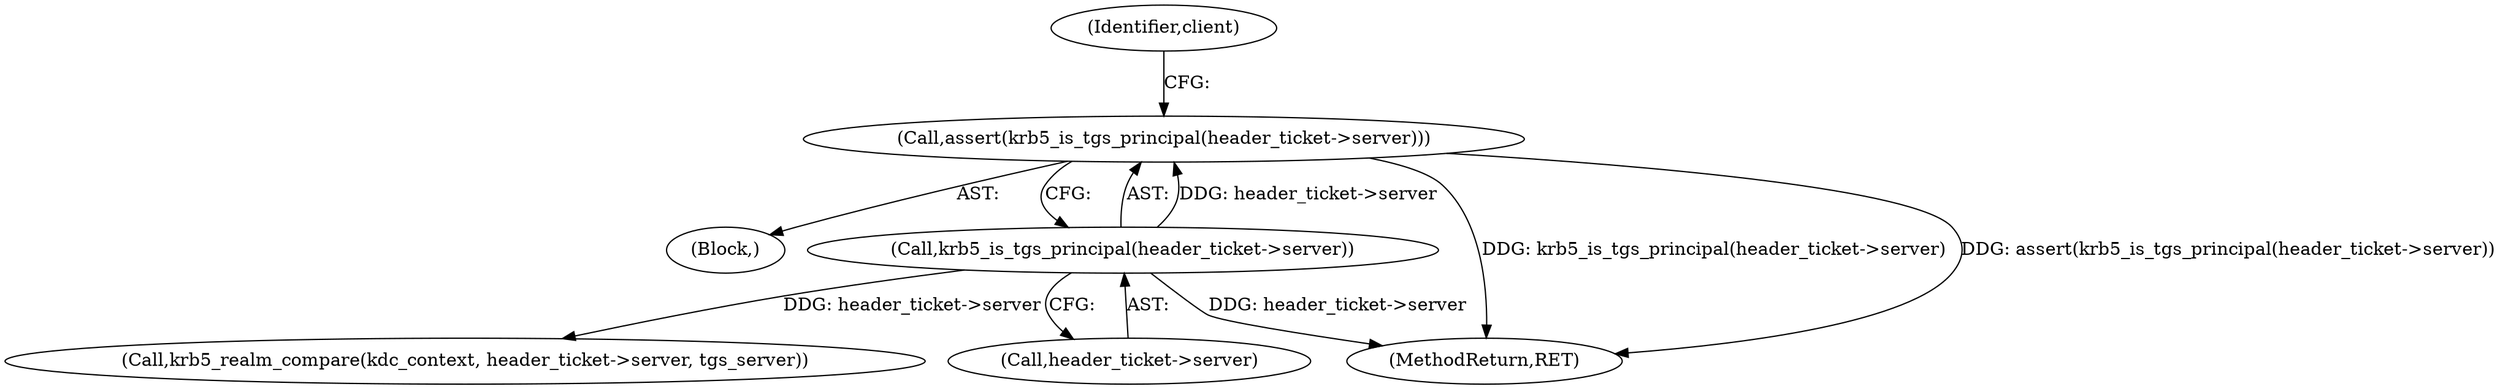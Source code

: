 digraph "0_krb5_ffb35baac6981f9e8914f8f3bffd37f284b85970_0@API" {
"1000889" [label="(Call,assert(krb5_is_tgs_principal(header_ticket->server)))"];
"1000890" [label="(Call,krb5_is_tgs_principal(header_ticket->server))"];
"1000890" [label="(Call,krb5_is_tgs_principal(header_ticket->server))"];
"1001560" [label="(Call,krb5_realm_compare(kdc_context, header_ticket->server, tgs_server))"];
"1000803" [label="(Block,)"];
"1002497" [label="(MethodReturn,RET)"];
"1000896" [label="(Identifier,client)"];
"1000891" [label="(Call,header_ticket->server)"];
"1000889" [label="(Call,assert(krb5_is_tgs_principal(header_ticket->server)))"];
"1000889" -> "1000803"  [label="AST: "];
"1000889" -> "1000890"  [label="CFG: "];
"1000890" -> "1000889"  [label="AST: "];
"1000896" -> "1000889"  [label="CFG: "];
"1000889" -> "1002497"  [label="DDG: krb5_is_tgs_principal(header_ticket->server)"];
"1000889" -> "1002497"  [label="DDG: assert(krb5_is_tgs_principal(header_ticket->server))"];
"1000890" -> "1000889"  [label="DDG: header_ticket->server"];
"1000890" -> "1000891"  [label="CFG: "];
"1000891" -> "1000890"  [label="AST: "];
"1000890" -> "1002497"  [label="DDG: header_ticket->server"];
"1000890" -> "1001560"  [label="DDG: header_ticket->server"];
}
